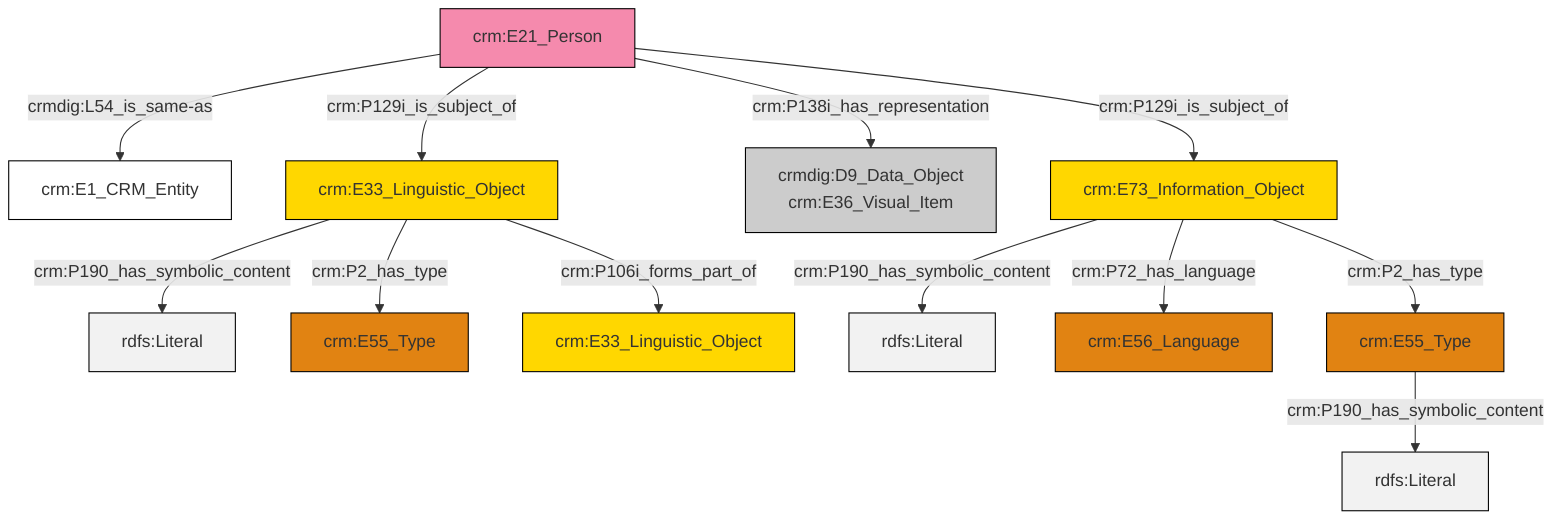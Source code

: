 graph TD
classDef Literal fill:#f2f2f2,stroke:#000000;
classDef CRM_Entity fill:#FFFFFF,stroke:#000000;
classDef Temporal_Entity fill:#00C9E6, stroke:#000000;
classDef Type fill:#E18312, stroke:#000000;
classDef Time-Span fill:#2C9C91, stroke:#000000;
classDef Appellation fill:#FFEB7F, stroke:#000000;
classDef Place fill:#008836, stroke:#000000;
classDef Persistent_Item fill:#B266B2, stroke:#000000;
classDef Conceptual_Object fill:#FFD700, stroke:#000000;
classDef Physical_Thing fill:#D2B48C, stroke:#000000;
classDef Actor fill:#f58aad, stroke:#000000;
classDef PC_Classes fill:#4ce600, stroke:#000000;
classDef Multi fill:#cccccc,stroke:#000000;

2["crm:E21_Person"]:::Actor -->|crmdig:L54_is_same-as| 3["crm:E1_CRM_Entity"]:::CRM_Entity
4["crm:E73_Information_Object"]:::Conceptual_Object -->|crm:P190_has_symbolic_content| 5[rdfs:Literal]:::Literal
6["crm:E33_Linguistic_Object"]:::Conceptual_Object -->|crm:P190_has_symbolic_content| 7[rdfs:Literal]:::Literal
6["crm:E33_Linguistic_Object"]:::Conceptual_Object -->|crm:P2_has_type| 8["crm:E55_Type"]:::Type
2["crm:E21_Person"]:::Actor -->|crm:P129i_is_subject_of| 6["crm:E33_Linguistic_Object"]:::Conceptual_Object
11["crm:E55_Type"]:::Type -->|crm:P190_has_symbolic_content| 12[rdfs:Literal]:::Literal
6["crm:E33_Linguistic_Object"]:::Conceptual_Object -->|crm:P106i_forms_part_of| 13["crm:E33_Linguistic_Object"]:::Conceptual_Object
4["crm:E73_Information_Object"]:::Conceptual_Object -->|crm:P72_has_language| 9["crm:E56_Language"]:::Type
2["crm:E21_Person"]:::Actor -->|crm:P138i_has_representation| 0["crmdig:D9_Data_Object<br>crm:E36_Visual_Item"]:::Multi
4["crm:E73_Information_Object"]:::Conceptual_Object -->|crm:P2_has_type| 11["crm:E55_Type"]:::Type
2["crm:E21_Person"]:::Actor -->|crm:P129i_is_subject_of| 4["crm:E73_Information_Object"]:::Conceptual_Object